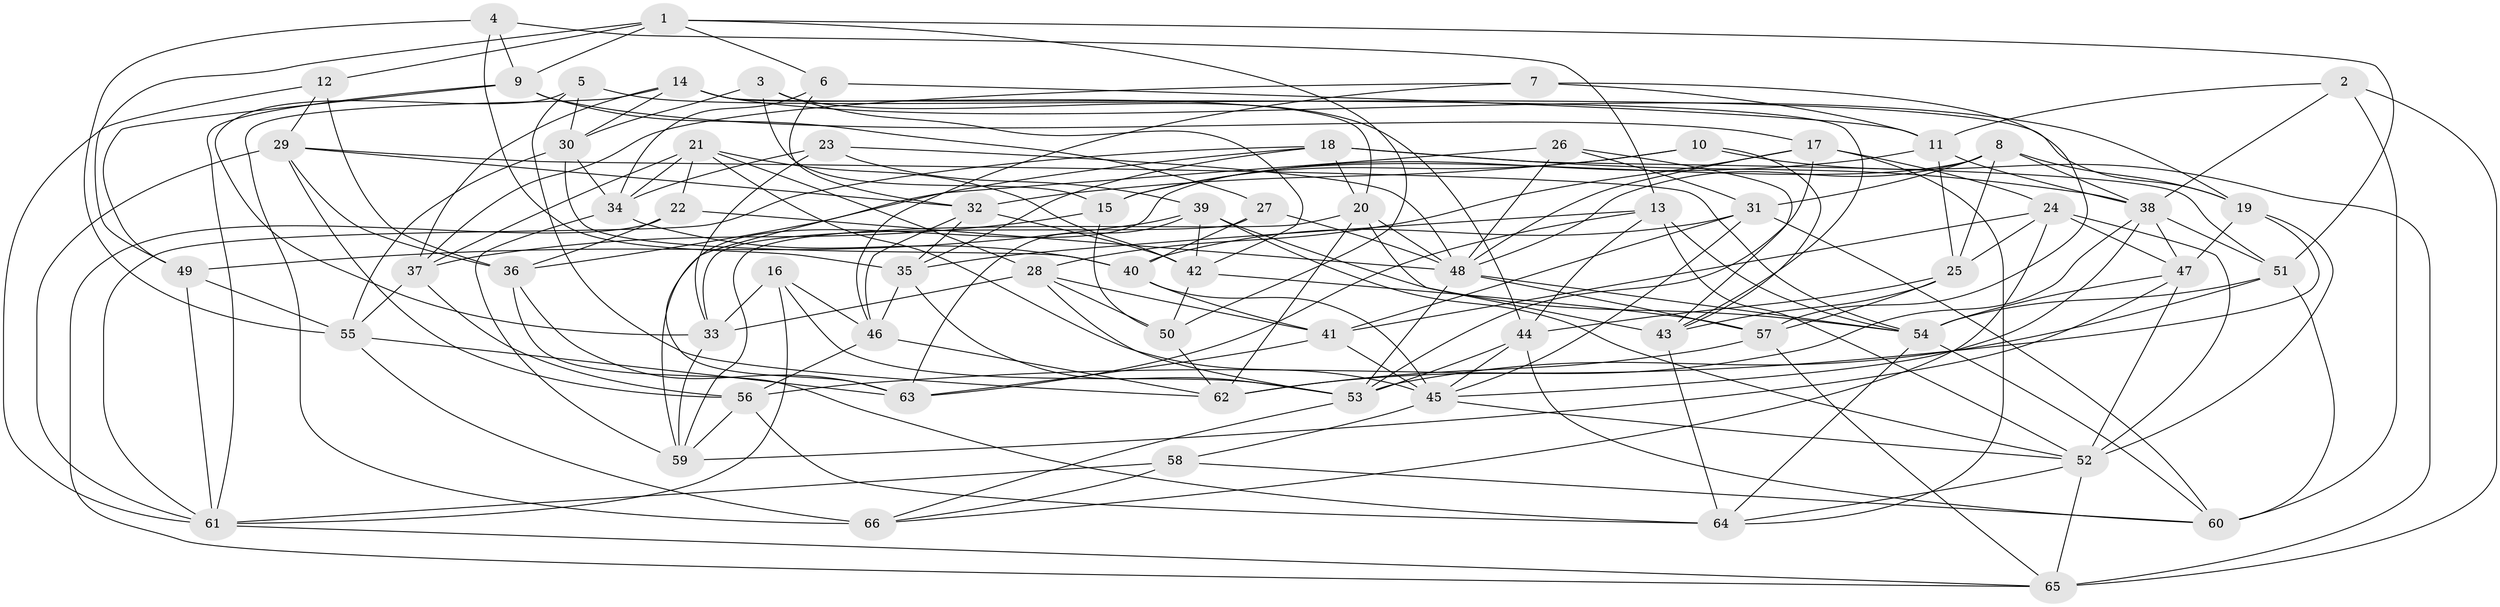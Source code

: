// original degree distribution, {4: 1.0}
// Generated by graph-tools (version 1.1) at 2025/50/03/09/25 03:50:44]
// undirected, 66 vertices, 190 edges
graph export_dot {
graph [start="1"]
  node [color=gray90,style=filled];
  1;
  2;
  3;
  4;
  5;
  6;
  7;
  8;
  9;
  10;
  11;
  12;
  13;
  14;
  15;
  16;
  17;
  18;
  19;
  20;
  21;
  22;
  23;
  24;
  25;
  26;
  27;
  28;
  29;
  30;
  31;
  32;
  33;
  34;
  35;
  36;
  37;
  38;
  39;
  40;
  41;
  42;
  43;
  44;
  45;
  46;
  47;
  48;
  49;
  50;
  51;
  52;
  53;
  54;
  55;
  56;
  57;
  58;
  59;
  60;
  61;
  62;
  63;
  64;
  65;
  66;
  1 -- 6 [weight=1.0];
  1 -- 9 [weight=1.0];
  1 -- 12 [weight=1.0];
  1 -- 49 [weight=1.0];
  1 -- 50 [weight=1.0];
  1 -- 51 [weight=1.0];
  2 -- 11 [weight=1.0];
  2 -- 38 [weight=1.0];
  2 -- 60 [weight=1.0];
  2 -- 65 [weight=1.0];
  3 -- 15 [weight=1.0];
  3 -- 30 [weight=1.0];
  3 -- 42 [weight=1.0];
  3 -- 44 [weight=1.0];
  4 -- 9 [weight=1.0];
  4 -- 13 [weight=1.0];
  4 -- 35 [weight=1.0];
  4 -- 55 [weight=1.0];
  5 -- 19 [weight=1.0];
  5 -- 30 [weight=1.0];
  5 -- 33 [weight=1.0];
  5 -- 62 [weight=1.0];
  6 -- 11 [weight=1.0];
  6 -- 32 [weight=1.0];
  6 -- 34 [weight=1.0];
  7 -- 11 [weight=1.0];
  7 -- 37 [weight=1.0];
  7 -- 46 [weight=1.0];
  7 -- 57 [weight=1.0];
  8 -- 19 [weight=1.0];
  8 -- 25 [weight=1.0];
  8 -- 31 [weight=1.0];
  8 -- 38 [weight=1.0];
  8 -- 48 [weight=1.0];
  8 -- 59 [weight=1.0];
  9 -- 17 [weight=1.0];
  9 -- 27 [weight=1.0];
  9 -- 49 [weight=1.0];
  9 -- 61 [weight=1.0];
  10 -- 15 [weight=1.0];
  10 -- 32 [weight=1.0];
  10 -- 43 [weight=1.0];
  10 -- 65 [weight=1.0];
  11 -- 15 [weight=1.0];
  11 -- 25 [weight=1.0];
  11 -- 38 [weight=1.0];
  12 -- 29 [weight=1.0];
  12 -- 36 [weight=1.0];
  12 -- 61 [weight=1.0];
  13 -- 35 [weight=1.0];
  13 -- 44 [weight=1.0];
  13 -- 52 [weight=1.0];
  13 -- 54 [weight=1.0];
  13 -- 63 [weight=1.0];
  14 -- 19 [weight=1.0];
  14 -- 20 [weight=1.0];
  14 -- 30 [weight=1.0];
  14 -- 37 [weight=1.0];
  14 -- 43 [weight=1.0];
  14 -- 66 [weight=1.0];
  15 -- 37 [weight=1.0];
  15 -- 50 [weight=2.0];
  16 -- 33 [weight=1.0];
  16 -- 46 [weight=1.0];
  16 -- 53 [weight=1.0];
  16 -- 61 [weight=1.0];
  17 -- 24 [weight=1.0];
  17 -- 28 [weight=1.0];
  17 -- 48 [weight=1.0];
  17 -- 53 [weight=1.0];
  17 -- 64 [weight=1.0];
  18 -- 20 [weight=1.0];
  18 -- 35 [weight=1.0];
  18 -- 38 [weight=1.0];
  18 -- 51 [weight=1.0];
  18 -- 61 [weight=1.0];
  18 -- 63 [weight=1.0];
  19 -- 47 [weight=1.0];
  19 -- 52 [weight=1.0];
  19 -- 56 [weight=1.0];
  20 -- 43 [weight=1.0];
  20 -- 48 [weight=1.0];
  20 -- 59 [weight=1.0];
  20 -- 62 [weight=1.0];
  21 -- 22 [weight=1.0];
  21 -- 28 [weight=1.0];
  21 -- 34 [weight=1.0];
  21 -- 37 [weight=1.0];
  21 -- 42 [weight=1.0];
  21 -- 45 [weight=1.0];
  22 -- 36 [weight=1.0];
  22 -- 48 [weight=1.0];
  22 -- 65 [weight=1.0];
  23 -- 33 [weight=1.0];
  23 -- 34 [weight=1.0];
  23 -- 39 [weight=1.0];
  23 -- 48 [weight=1.0];
  24 -- 25 [weight=1.0];
  24 -- 41 [weight=1.0];
  24 -- 47 [weight=1.0];
  24 -- 52 [weight=1.0];
  24 -- 66 [weight=1.0];
  25 -- 43 [weight=1.0];
  25 -- 44 [weight=1.0];
  25 -- 57 [weight=1.0];
  26 -- 31 [weight=1.0];
  26 -- 36 [weight=1.0];
  26 -- 43 [weight=1.0];
  26 -- 48 [weight=1.0];
  27 -- 33 [weight=1.0];
  27 -- 40 [weight=1.0];
  27 -- 48 [weight=1.0];
  28 -- 33 [weight=1.0];
  28 -- 41 [weight=1.0];
  28 -- 50 [weight=1.0];
  28 -- 53 [weight=1.0];
  29 -- 32 [weight=1.0];
  29 -- 36 [weight=1.0];
  29 -- 54 [weight=1.0];
  29 -- 56 [weight=1.0];
  29 -- 61 [weight=1.0];
  30 -- 34 [weight=1.0];
  30 -- 40 [weight=1.0];
  30 -- 55 [weight=1.0];
  31 -- 40 [weight=1.0];
  31 -- 41 [weight=1.0];
  31 -- 45 [weight=1.0];
  31 -- 60 [weight=1.0];
  32 -- 35 [weight=1.0];
  32 -- 42 [weight=1.0];
  32 -- 46 [weight=1.0];
  33 -- 59 [weight=1.0];
  34 -- 40 [weight=1.0];
  34 -- 59 [weight=1.0];
  35 -- 46 [weight=1.0];
  35 -- 53 [weight=1.0];
  36 -- 63 [weight=1.0];
  36 -- 64 [weight=1.0];
  37 -- 55 [weight=1.0];
  37 -- 56 [weight=1.0];
  38 -- 45 [weight=1.0];
  38 -- 47 [weight=1.0];
  38 -- 51 [weight=1.0];
  38 -- 62 [weight=1.0];
  39 -- 42 [weight=1.0];
  39 -- 49 [weight=1.0];
  39 -- 52 [weight=1.0];
  39 -- 54 [weight=1.0];
  39 -- 63 [weight=1.0];
  40 -- 41 [weight=1.0];
  40 -- 45 [weight=1.0];
  41 -- 45 [weight=1.0];
  41 -- 63 [weight=1.0];
  42 -- 50 [weight=1.0];
  42 -- 57 [weight=1.0];
  43 -- 64 [weight=1.0];
  44 -- 45 [weight=1.0];
  44 -- 53 [weight=1.0];
  44 -- 60 [weight=1.0];
  45 -- 52 [weight=1.0];
  45 -- 58 [weight=1.0];
  46 -- 56 [weight=1.0];
  46 -- 62 [weight=1.0];
  47 -- 52 [weight=1.0];
  47 -- 54 [weight=1.0];
  47 -- 59 [weight=1.0];
  48 -- 53 [weight=1.0];
  48 -- 54 [weight=1.0];
  48 -- 57 [weight=1.0];
  49 -- 55 [weight=2.0];
  49 -- 61 [weight=1.0];
  50 -- 62 [weight=1.0];
  51 -- 53 [weight=1.0];
  51 -- 54 [weight=1.0];
  51 -- 60 [weight=1.0];
  52 -- 64 [weight=1.0];
  52 -- 65 [weight=1.0];
  53 -- 66 [weight=1.0];
  54 -- 60 [weight=1.0];
  54 -- 64 [weight=1.0];
  55 -- 63 [weight=1.0];
  55 -- 66 [weight=2.0];
  56 -- 59 [weight=1.0];
  56 -- 64 [weight=1.0];
  57 -- 62 [weight=1.0];
  57 -- 65 [weight=1.0];
  58 -- 60 [weight=1.0];
  58 -- 61 [weight=1.0];
  58 -- 66 [weight=1.0];
  61 -- 65 [weight=1.0];
}
